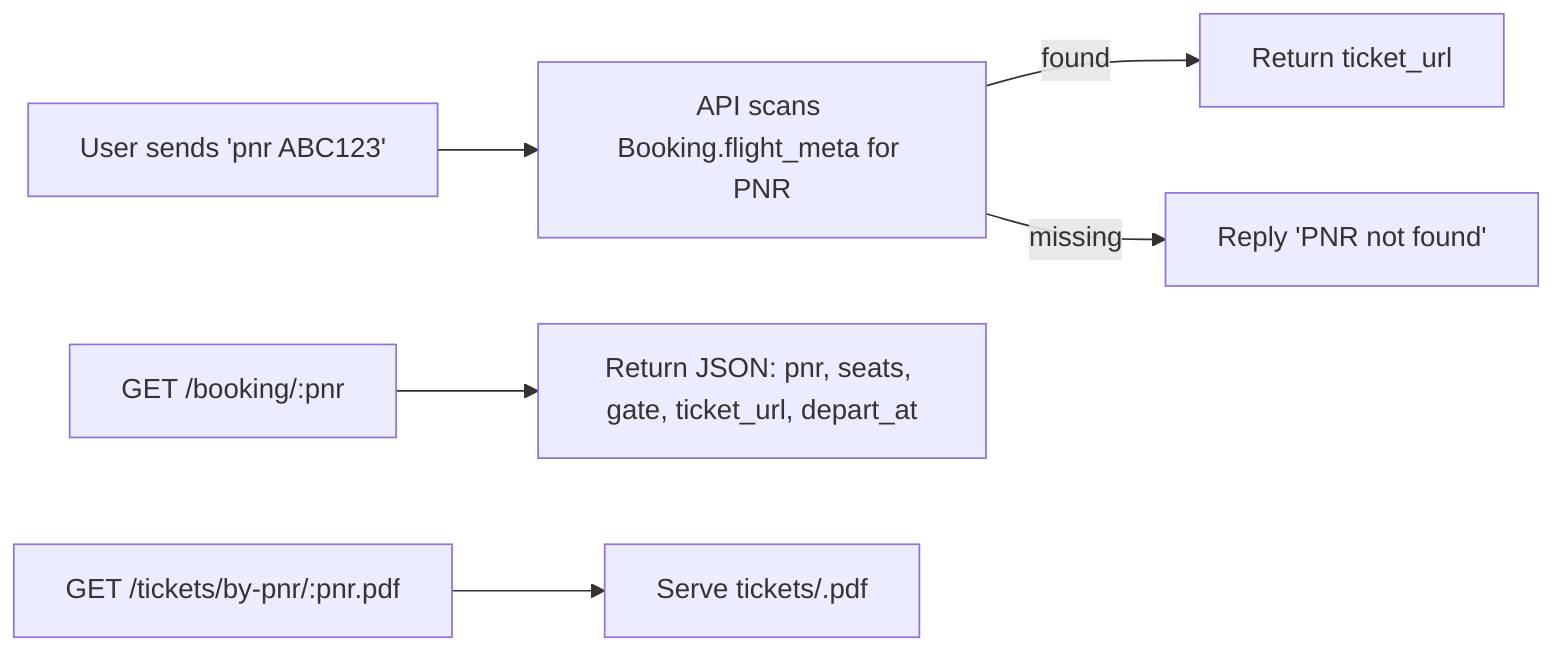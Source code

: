flowchart LR
  A[User sends 'pnr ABC123'] --> B[API scans Booking.flight_meta for PNR]
  B -->|found| C[Return ticket_url]
  B -->|missing| D[Reply 'PNR not found']

  E["GET /booking/:pnr"] --> F["Return JSON: pnr, seats, gate, ticket_url, depart_at"]
  G["GET /tickets/by-pnr/:pnr.pdf"] --> H["Serve tickets/<ticket_id>.pdf"]